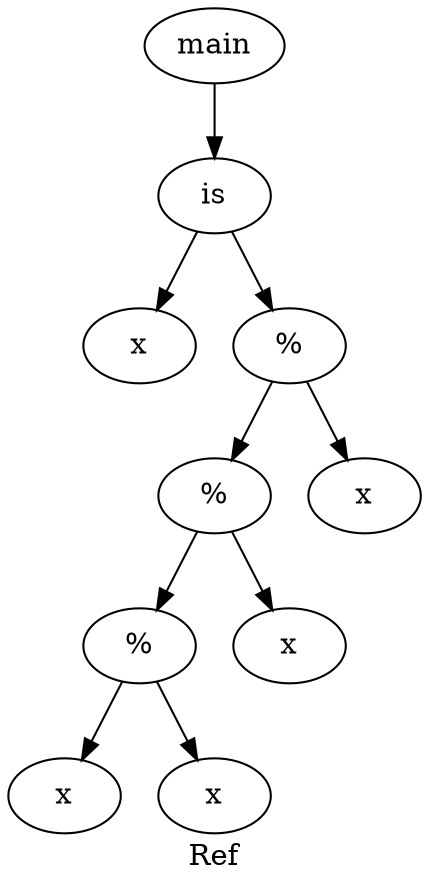 digraph grafo {
  label="Ref";
  88167088652352 [ label="main" ];
  88167088652352 -> 88167088652784;
  88167088652784 [ label="is" ];
  88167088652784 -> 88167088652736;
  88167088652736 [ label="x" ];
  88167088652784 -> 88167088652688;
  88167088652688 [ label="%" ];
  88167088652688 -> 88167088652592;
  88167088652592 [ label="%" ];
  88167088652592 -> 88167088652496;
  88167088652496 [ label="%" ];
  88167088652496 -> 88167088652400;
  88167088652400 [ label="x" ];
  88167088652496 -> 88167088652448;
  88167088652448 [ label="x" ];
  88167088652592 -> 88167088652544;
  88167088652544 [ label="x" ];
  88167088652688 -> 88167088652640;
  88167088652640 [ label="x" ];
}
